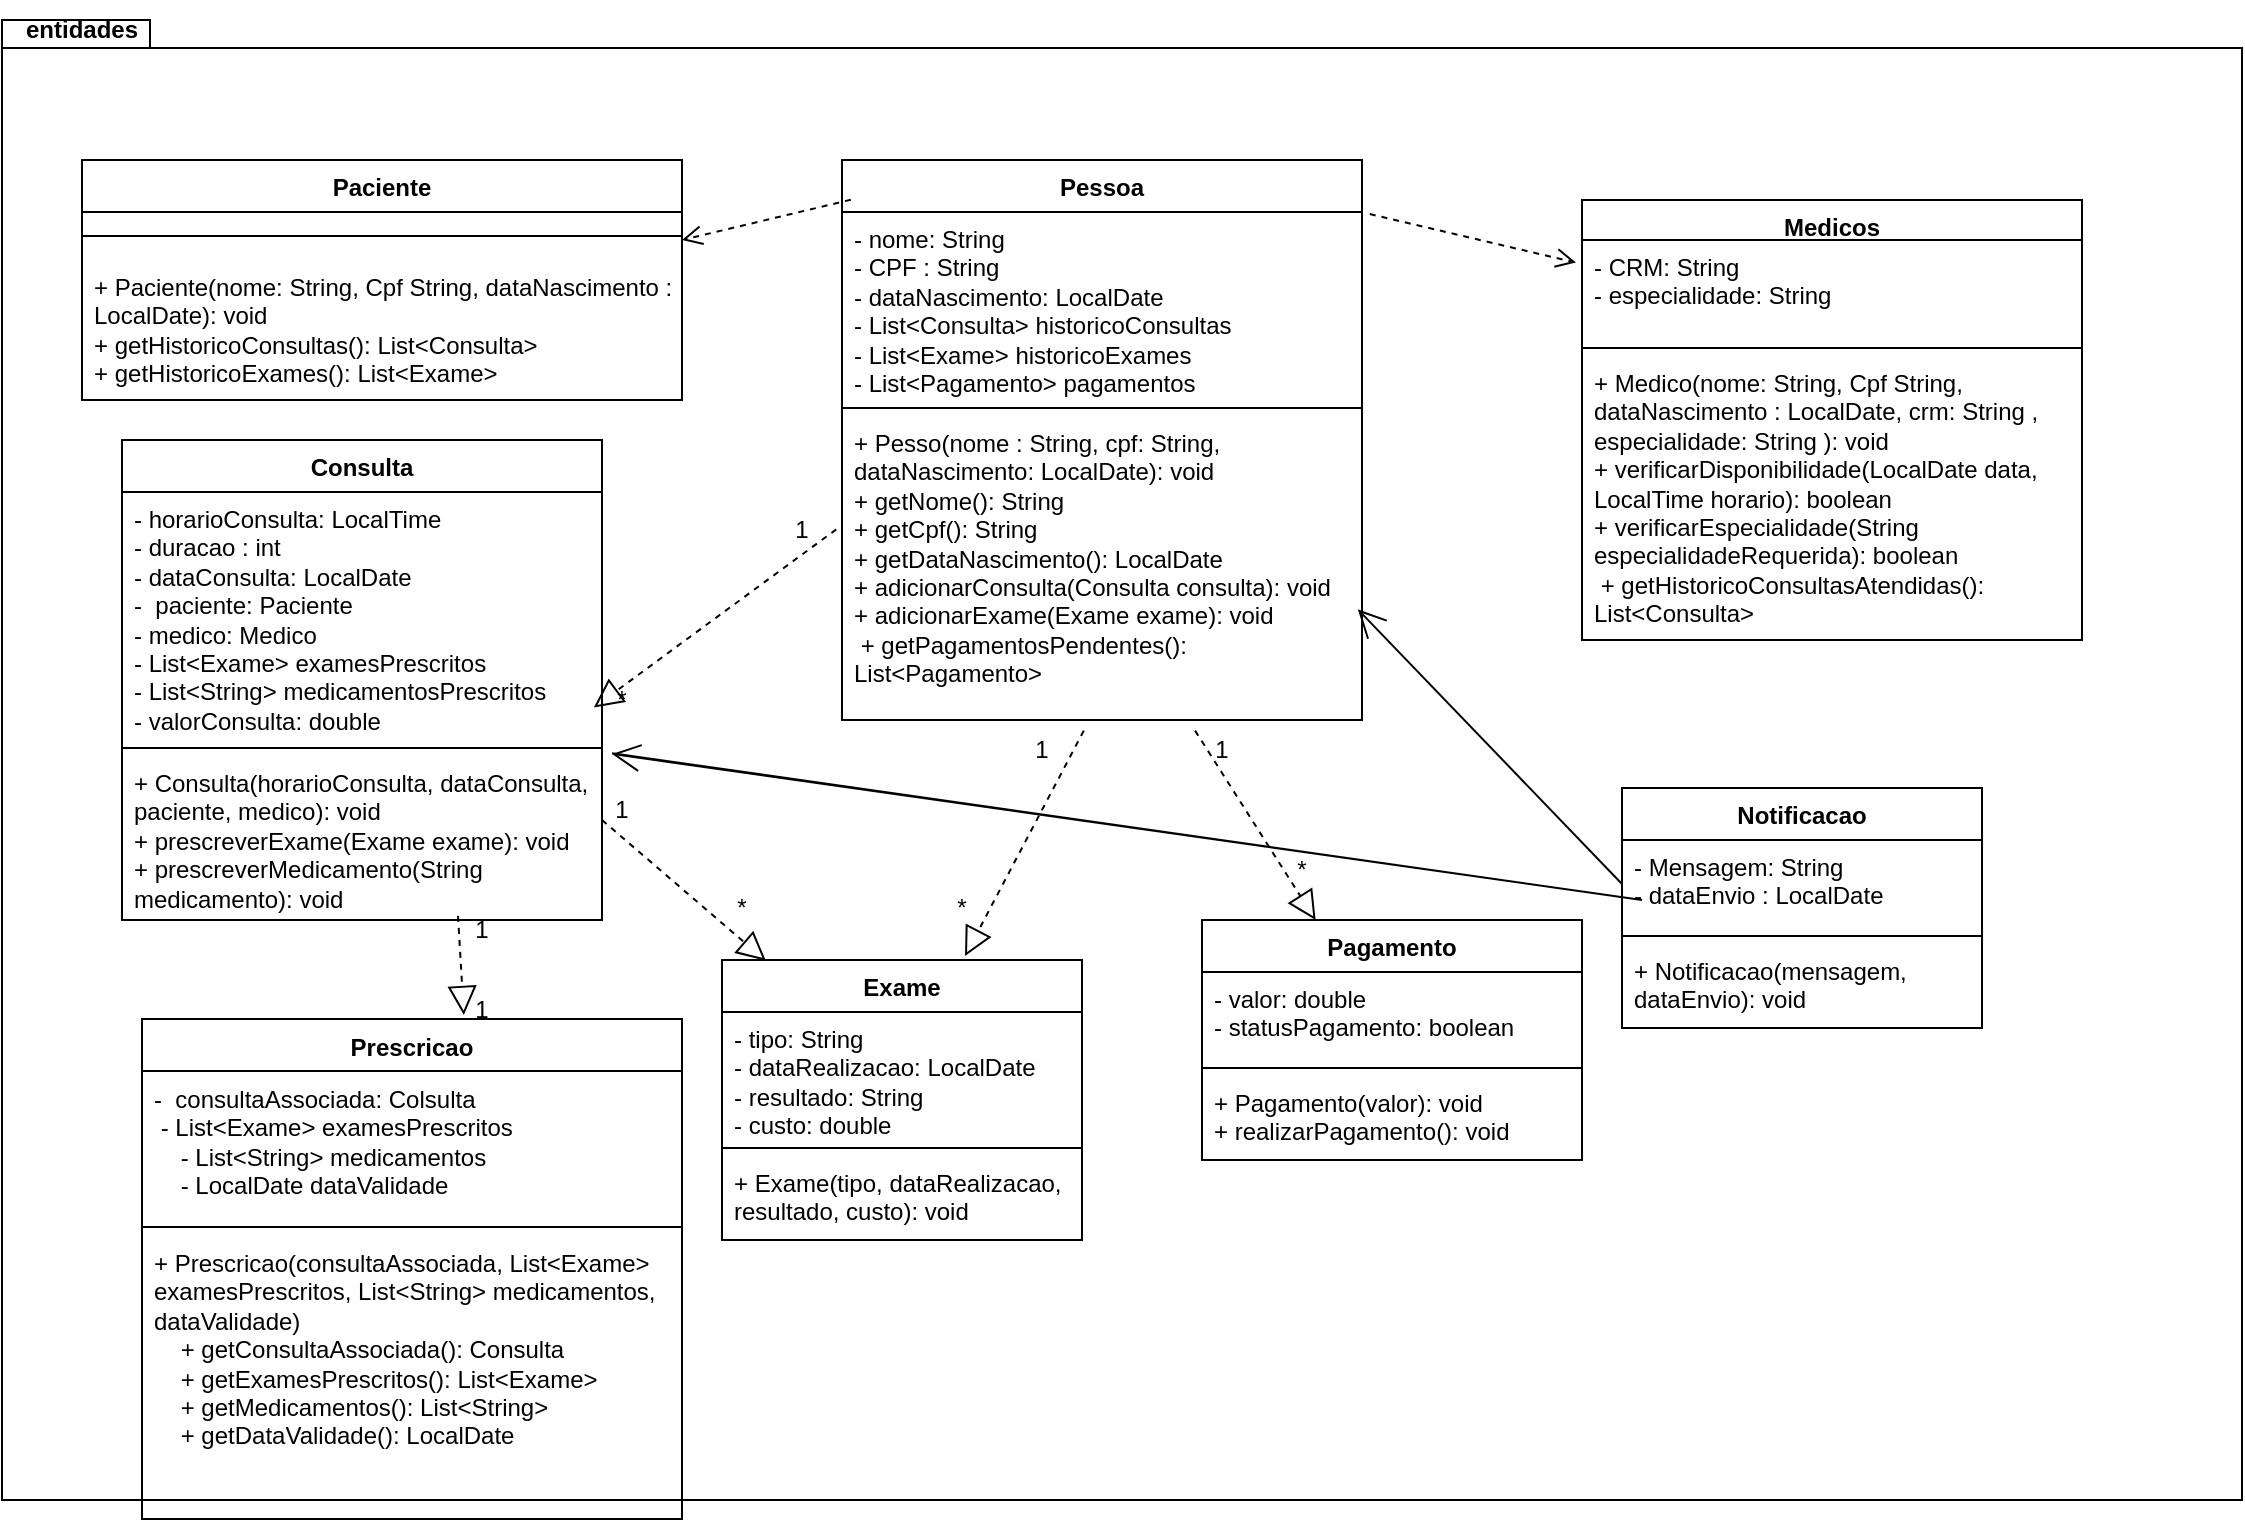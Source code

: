<mxfile version="26.0.10">
  <diagram name="Página-1" id="5I0bA7C_jx-wCwLGN1Kf">
    <mxGraphModel dx="1674" dy="1475" grid="1" gridSize="10" guides="1" tooltips="1" connect="1" arrows="1" fold="1" page="1" pageScale="1" pageWidth="827" pageHeight="1169" math="0" shadow="0">
      <root>
        <mxCell id="0" />
        <mxCell id="1" parent="0" />
        <mxCell id="F7ipalZtgVrwN4CxXCbs-35" value="" style="shape=folder;fontStyle=1;spacingTop=10;tabWidth=40;tabHeight=14;tabPosition=left;html=1;whiteSpace=wrap;" parent="1" vertex="1">
          <mxGeometry x="-250" y="-40" width="1120" height="740" as="geometry" />
        </mxCell>
        <mxCell id="F7ipalZtgVrwN4CxXCbs-1" value="Paciente" style="swimlane;fontStyle=1;align=center;verticalAlign=top;childLayout=stackLayout;horizontal=1;startSize=26;horizontalStack=0;resizeParent=1;resizeParentMax=0;resizeLast=0;collapsible=1;marginBottom=0;whiteSpace=wrap;html=1;" parent="1" vertex="1">
          <mxGeometry x="-210" y="30" width="300" height="120" as="geometry" />
        </mxCell>
        <mxCell id="F7ipalZtgVrwN4CxXCbs-3" value="" style="line;strokeWidth=1;fillColor=none;align=left;verticalAlign=middle;spacingTop=-1;spacingLeft=3;spacingRight=3;rotatable=0;labelPosition=right;points=[];portConstraint=eastwest;strokeColor=inherit;" parent="F7ipalZtgVrwN4CxXCbs-1" vertex="1">
          <mxGeometry y="26" width="300" height="24" as="geometry" />
        </mxCell>
        <mxCell id="F7ipalZtgVrwN4CxXCbs-4" value="+ Paciente(nome: String, Cpf String, dataNascimento : LocalDate): void&lt;div&gt;&lt;span style=&quot;background-color: transparent;&quot;&gt;+ getHistoricoConsultas(): List&amp;lt;Consulta&amp;gt;&lt;/span&gt;&lt;div&gt;+ getHistoricoExames(): List&amp;lt;Exame&amp;gt;&lt;/div&gt;&lt;div&gt;&lt;br&gt;&lt;/div&gt;&lt;/div&gt;" style="text;strokeColor=none;fillColor=none;align=left;verticalAlign=top;spacingLeft=4;spacingRight=4;overflow=hidden;rotatable=0;points=[[0,0.5],[1,0.5]];portConstraint=eastwest;whiteSpace=wrap;html=1;" parent="F7ipalZtgVrwN4CxXCbs-1" vertex="1">
          <mxGeometry y="50" width="300" height="70" as="geometry" />
        </mxCell>
        <mxCell id="F7ipalZtgVrwN4CxXCbs-5" value="Medicos" style="swimlane;fontStyle=1;align=center;verticalAlign=top;childLayout=stackLayout;horizontal=1;startSize=20;horizontalStack=0;resizeParent=1;resizeParentMax=0;resizeLast=0;collapsible=1;marginBottom=0;whiteSpace=wrap;html=1;" parent="1" vertex="1">
          <mxGeometry x="540" y="50" width="250" height="220" as="geometry" />
        </mxCell>
        <mxCell id="F7ipalZtgVrwN4CxXCbs-6" value="- CRM: String&lt;div&gt;- especialidade: String&lt;/div&gt;&lt;div&gt;&lt;br&gt;&lt;/div&gt;" style="text;strokeColor=none;fillColor=none;align=left;verticalAlign=top;spacingLeft=4;spacingRight=4;overflow=hidden;rotatable=0;points=[[0,0.5],[1,0.5]];portConstraint=eastwest;whiteSpace=wrap;html=1;" parent="F7ipalZtgVrwN4CxXCbs-5" vertex="1">
          <mxGeometry y="20" width="250" height="50" as="geometry" />
        </mxCell>
        <mxCell id="F7ipalZtgVrwN4CxXCbs-7" value="" style="line;strokeWidth=1;fillColor=none;align=left;verticalAlign=middle;spacingTop=-1;spacingLeft=3;spacingRight=3;rotatable=0;labelPosition=right;points=[];portConstraint=eastwest;strokeColor=inherit;" parent="F7ipalZtgVrwN4CxXCbs-5" vertex="1">
          <mxGeometry y="70" width="250" height="8" as="geometry" />
        </mxCell>
        <mxCell id="F7ipalZtgVrwN4CxXCbs-8" value="+ Medico(nome: String, Cpf String, dataNascimento : LocalDate, crm: String , especialidade: String ): void&lt;div&gt;+ verificarDisponibilidade(LocalDate data, LocalTime horario): boolean&lt;/div&gt;&lt;div&gt;&lt;div&gt;+ verificarEspecialidade(String especialidadeRequerida): boolean&lt;/div&gt;&lt;div&gt;&amp;nbsp;+ getHistoricoConsultasAtendidas(): List&amp;lt;Consulta&amp;gt;&lt;/div&gt;&lt;/div&gt;" style="text;strokeColor=none;fillColor=none;align=left;verticalAlign=top;spacingLeft=4;spacingRight=4;overflow=hidden;rotatable=0;points=[[0,0.5],[1,0.5]];portConstraint=eastwest;whiteSpace=wrap;html=1;" parent="F7ipalZtgVrwN4CxXCbs-5" vertex="1">
          <mxGeometry y="78" width="250" height="142" as="geometry" />
        </mxCell>
        <mxCell id="F7ipalZtgVrwN4CxXCbs-9" value="Pessoa" style="swimlane;fontStyle=1;align=center;verticalAlign=top;childLayout=stackLayout;horizontal=1;startSize=26;horizontalStack=0;resizeParent=1;resizeParentMax=0;resizeLast=0;collapsible=1;marginBottom=0;whiteSpace=wrap;html=1;" parent="1" vertex="1">
          <mxGeometry x="170" y="30" width="260" height="280" as="geometry" />
        </mxCell>
        <mxCell id="F7ipalZtgVrwN4CxXCbs-10" value="- nome: String&lt;div&gt;- CPF : String&lt;/div&gt;&lt;div&gt;- dataNascimento: LocalDate&lt;/div&gt;&lt;div&gt;&lt;div&gt;- List&amp;lt;Consulta&amp;gt; historicoConsultas&lt;/div&gt;&lt;div&gt;- List&amp;lt;Exame&amp;gt; historicoExames&lt;/div&gt;&lt;div&gt;- List&amp;lt;Pagamento&amp;gt; pagamentos&lt;/div&gt;&lt;/div&gt;" style="text;strokeColor=none;fillColor=none;align=left;verticalAlign=top;spacingLeft=4;spacingRight=4;overflow=hidden;rotatable=0;points=[[0,0.5],[1,0.5]];portConstraint=eastwest;whiteSpace=wrap;html=1;" parent="F7ipalZtgVrwN4CxXCbs-9" vertex="1">
          <mxGeometry y="26" width="260" height="94" as="geometry" />
        </mxCell>
        <mxCell id="F7ipalZtgVrwN4CxXCbs-11" value="" style="line;strokeWidth=1;fillColor=none;align=left;verticalAlign=middle;spacingTop=-1;spacingLeft=3;spacingRight=3;rotatable=0;labelPosition=right;points=[];portConstraint=eastwest;strokeColor=inherit;" parent="F7ipalZtgVrwN4CxXCbs-9" vertex="1">
          <mxGeometry y="120" width="260" height="8" as="geometry" />
        </mxCell>
        <mxCell id="F7ipalZtgVrwN4CxXCbs-12" value="+ Pesso(nome : String, cpf: String, dataNascimento: LocalDate): void&lt;div&gt;&lt;div&gt;+ getNome(): String&lt;/div&gt;&lt;div&gt;+ getCpf(): String&lt;/div&gt;&lt;div&gt;+ getDataNascimento(): LocalDate&lt;/div&gt;&lt;/div&gt;&lt;div&gt;&lt;div&gt;+ adicionarConsulta(Consulta consulta): void&lt;/div&gt;&lt;div&gt;+ adicionarExame(Exame exame): void&lt;/div&gt;&lt;div&gt;&amp;nbsp;+ getPagamentosPendentes(): List&amp;lt;Pagamento&amp;gt;&lt;/div&gt;&lt;/div&gt;" style="text;strokeColor=none;fillColor=none;align=left;verticalAlign=top;spacingLeft=4;spacingRight=4;overflow=hidden;rotatable=0;points=[[0,0.5],[1,0.5]];portConstraint=eastwest;whiteSpace=wrap;html=1;" parent="F7ipalZtgVrwN4CxXCbs-9" vertex="1">
          <mxGeometry y="128" width="260" height="152" as="geometry" />
        </mxCell>
        <mxCell id="F7ipalZtgVrwN4CxXCbs-14" value="Consulta" style="swimlane;fontStyle=1;align=center;verticalAlign=top;childLayout=stackLayout;horizontal=1;startSize=26;horizontalStack=0;resizeParent=1;resizeParentMax=0;resizeLast=0;collapsible=1;marginBottom=0;whiteSpace=wrap;html=1;" parent="1" vertex="1">
          <mxGeometry x="-190" y="170" width="240" height="240" as="geometry" />
        </mxCell>
        <mxCell id="F7ipalZtgVrwN4CxXCbs-15" value="- horarioConsulta: LocalTime&lt;div&gt;- duracao : int&lt;br&gt;&lt;div&gt;- dataConsulta: LocalDate&amp;nbsp;&lt;/div&gt;&lt;div&gt;-&amp;nbsp; paciente:&amp;nbsp;&lt;span style=&quot;background-color: transparent; color: light-dark(rgb(0, 0, 0), rgb(255, 255, 255));&quot;&gt;Paciente&lt;/span&gt;&lt;/div&gt;&lt;div&gt;- medico: Medico&lt;br&gt;&lt;div&gt;-&lt;span style=&quot;background-color: transparent;&quot;&gt;&amp;nbsp;List&amp;lt;Exame&amp;gt; examesPrescritos&lt;/span&gt;&lt;/div&gt;&lt;div&gt;- List&amp;lt;String&amp;gt; medicamentosPrescritos&lt;/div&gt;&lt;/div&gt;&lt;div&gt;- valorConsulta: double&lt;/div&gt;&lt;/div&gt;" style="text;strokeColor=none;fillColor=none;align=left;verticalAlign=top;spacingLeft=4;spacingRight=4;overflow=hidden;rotatable=0;points=[[0,0.5],[1,0.5]];portConstraint=eastwest;whiteSpace=wrap;html=1;" parent="F7ipalZtgVrwN4CxXCbs-14" vertex="1">
          <mxGeometry y="26" width="240" height="124" as="geometry" />
        </mxCell>
        <mxCell id="F7ipalZtgVrwN4CxXCbs-16" value="" style="line;strokeWidth=1;fillColor=none;align=left;verticalAlign=middle;spacingTop=-1;spacingLeft=3;spacingRight=3;rotatable=0;labelPosition=right;points=[];portConstraint=eastwest;strokeColor=inherit;" parent="F7ipalZtgVrwN4CxXCbs-14" vertex="1">
          <mxGeometry y="150" width="240" height="8" as="geometry" />
        </mxCell>
        <mxCell id="F7ipalZtgVrwN4CxXCbs-17" value="+ Consulta(horarioConsulta, dataConsulta, paciente, medico): void&lt;div&gt;&lt;div&gt;+ prescreverExame(Exame exame): void&lt;/div&gt;&lt;div&gt;+ prescreverMedicamento(String medicamento): void&lt;/div&gt;&lt;/div&gt;" style="text;strokeColor=none;fillColor=none;align=left;verticalAlign=top;spacingLeft=4;spacingRight=4;overflow=hidden;rotatable=0;points=[[0,0.5],[1,0.5]];portConstraint=eastwest;whiteSpace=wrap;html=1;" parent="F7ipalZtgVrwN4CxXCbs-14" vertex="1">
          <mxGeometry y="158" width="240" height="82" as="geometry" />
        </mxCell>
        <mxCell id="F7ipalZtgVrwN4CxXCbs-19" value="Exame" style="swimlane;fontStyle=1;align=center;verticalAlign=top;childLayout=stackLayout;horizontal=1;startSize=26;horizontalStack=0;resizeParent=1;resizeParentMax=0;resizeLast=0;collapsible=1;marginBottom=0;whiteSpace=wrap;html=1;" parent="1" vertex="1">
          <mxGeometry x="110" y="430" width="180" height="140" as="geometry" />
        </mxCell>
        <mxCell id="F7ipalZtgVrwN4CxXCbs-20" value="- tipo: String&lt;div&gt;- dataRealizacao: LocalDate&lt;/div&gt;&lt;div&gt;- resultado: String&lt;/div&gt;&lt;div&gt;- custo: double&lt;/div&gt;" style="text;strokeColor=none;fillColor=none;align=left;verticalAlign=top;spacingLeft=4;spacingRight=4;overflow=hidden;rotatable=0;points=[[0,0.5],[1,0.5]];portConstraint=eastwest;whiteSpace=wrap;html=1;" parent="F7ipalZtgVrwN4CxXCbs-19" vertex="1">
          <mxGeometry y="26" width="180" height="64" as="geometry" />
        </mxCell>
        <mxCell id="F7ipalZtgVrwN4CxXCbs-21" value="" style="line;strokeWidth=1;fillColor=none;align=left;verticalAlign=middle;spacingTop=-1;spacingLeft=3;spacingRight=3;rotatable=0;labelPosition=right;points=[];portConstraint=eastwest;strokeColor=inherit;" parent="F7ipalZtgVrwN4CxXCbs-19" vertex="1">
          <mxGeometry y="90" width="180" height="8" as="geometry" />
        </mxCell>
        <mxCell id="F7ipalZtgVrwN4CxXCbs-22" value="+ Exame(tipo, dataRealizacao, resultado, custo): void&lt;div&gt;&lt;br&gt;&lt;/div&gt;" style="text;strokeColor=none;fillColor=none;align=left;verticalAlign=top;spacingLeft=4;spacingRight=4;overflow=hidden;rotatable=0;points=[[0,0.5],[1,0.5]];portConstraint=eastwest;whiteSpace=wrap;html=1;" parent="F7ipalZtgVrwN4CxXCbs-19" vertex="1">
          <mxGeometry y="98" width="180" height="42" as="geometry" />
        </mxCell>
        <mxCell id="F7ipalZtgVrwN4CxXCbs-23" value="Pagamento" style="swimlane;fontStyle=1;align=center;verticalAlign=top;childLayout=stackLayout;horizontal=1;startSize=26;horizontalStack=0;resizeParent=1;resizeParentMax=0;resizeLast=0;collapsible=1;marginBottom=0;whiteSpace=wrap;html=1;" parent="1" vertex="1">
          <mxGeometry x="350" y="410" width="190" height="120" as="geometry" />
        </mxCell>
        <mxCell id="F7ipalZtgVrwN4CxXCbs-24" value="- valor: double&lt;div&gt;- statusPagamento: boolean&lt;/div&gt;&lt;div&gt;&lt;br&gt;&lt;/div&gt;&lt;div&gt;&lt;br&gt;&lt;/div&gt;" style="text;strokeColor=none;fillColor=none;align=left;verticalAlign=top;spacingLeft=4;spacingRight=4;overflow=hidden;rotatable=0;points=[[0,0.5],[1,0.5]];portConstraint=eastwest;whiteSpace=wrap;html=1;" parent="F7ipalZtgVrwN4CxXCbs-23" vertex="1">
          <mxGeometry y="26" width="190" height="44" as="geometry" />
        </mxCell>
        <mxCell id="F7ipalZtgVrwN4CxXCbs-25" value="" style="line;strokeWidth=1;fillColor=none;align=left;verticalAlign=middle;spacingTop=-1;spacingLeft=3;spacingRight=3;rotatable=0;labelPosition=right;points=[];portConstraint=eastwest;strokeColor=inherit;" parent="F7ipalZtgVrwN4CxXCbs-23" vertex="1">
          <mxGeometry y="70" width="190" height="8" as="geometry" />
        </mxCell>
        <mxCell id="F7ipalZtgVrwN4CxXCbs-26" value="+ Pagamento(valor): void&lt;div&gt;+ realizarPagamento(): void&lt;/div&gt;" style="text;strokeColor=none;fillColor=none;align=left;verticalAlign=top;spacingLeft=4;spacingRight=4;overflow=hidden;rotatable=0;points=[[0,0.5],[1,0.5]];portConstraint=eastwest;whiteSpace=wrap;html=1;" parent="F7ipalZtgVrwN4CxXCbs-23" vertex="1">
          <mxGeometry y="78" width="190" height="42" as="geometry" />
        </mxCell>
        <mxCell id="F7ipalZtgVrwN4CxXCbs-27" value="Notificacao" style="swimlane;fontStyle=1;align=center;verticalAlign=top;childLayout=stackLayout;horizontal=1;startSize=26;horizontalStack=0;resizeParent=1;resizeParentMax=0;resizeLast=0;collapsible=1;marginBottom=0;whiteSpace=wrap;html=1;" parent="1" vertex="1">
          <mxGeometry x="560" y="344" width="180" height="120" as="geometry" />
        </mxCell>
        <mxCell id="F7ipalZtgVrwN4CxXCbs-28" value="- Mensagem: String&lt;div&gt;- dataEnvio : LocalDate&lt;/div&gt;" style="text;strokeColor=none;fillColor=none;align=left;verticalAlign=top;spacingLeft=4;spacingRight=4;overflow=hidden;rotatable=0;points=[[0,0.5],[1,0.5]];portConstraint=eastwest;whiteSpace=wrap;html=1;" parent="F7ipalZtgVrwN4CxXCbs-27" vertex="1">
          <mxGeometry y="26" width="180" height="44" as="geometry" />
        </mxCell>
        <mxCell id="F7ipalZtgVrwN4CxXCbs-29" value="" style="line;strokeWidth=1;fillColor=none;align=left;verticalAlign=middle;spacingTop=-1;spacingLeft=3;spacingRight=3;rotatable=0;labelPosition=right;points=[];portConstraint=eastwest;strokeColor=inherit;" parent="F7ipalZtgVrwN4CxXCbs-27" vertex="1">
          <mxGeometry y="70" width="180" height="8" as="geometry" />
        </mxCell>
        <mxCell id="F7ipalZtgVrwN4CxXCbs-30" value="+ Notificacao(mensagem, dataEnvio): void" style="text;strokeColor=none;fillColor=none;align=left;verticalAlign=top;spacingLeft=4;spacingRight=4;overflow=hidden;rotatable=0;points=[[0,0.5],[1,0.5]];portConstraint=eastwest;whiteSpace=wrap;html=1;" parent="F7ipalZtgVrwN4CxXCbs-27" vertex="1">
          <mxGeometry y="78" width="180" height="42" as="geometry" />
        </mxCell>
        <mxCell id="F7ipalZtgVrwN4CxXCbs-31" value="Prescricao" style="swimlane;fontStyle=1;align=center;verticalAlign=top;childLayout=stackLayout;horizontal=1;startSize=26;horizontalStack=0;resizeParent=1;resizeParentMax=0;resizeLast=0;collapsible=1;marginBottom=0;whiteSpace=wrap;html=1;" parent="1" vertex="1">
          <mxGeometry x="-180" y="459.5" width="270" height="250" as="geometry" />
        </mxCell>
        <mxCell id="F7ipalZtgVrwN4CxXCbs-32" value="-&amp;nbsp; consultaAssociada: Colsulta&lt;div&gt;&lt;div&gt;&amp;nbsp;- List&amp;lt;Exame&amp;gt; examesPrescritos&lt;/div&gt;&lt;div&gt;&amp;nbsp; &amp;nbsp; - List&amp;lt;String&amp;gt; medicamentos&lt;/div&gt;&lt;div&gt;&amp;nbsp; &amp;nbsp; - LocalDate dataValidade&lt;/div&gt;&lt;/div&gt;" style="text;strokeColor=none;fillColor=none;align=left;verticalAlign=top;spacingLeft=4;spacingRight=4;overflow=hidden;rotatable=0;points=[[0,0.5],[1,0.5]];portConstraint=eastwest;whiteSpace=wrap;html=1;" parent="F7ipalZtgVrwN4CxXCbs-31" vertex="1">
          <mxGeometry y="26" width="270" height="74" as="geometry" />
        </mxCell>
        <mxCell id="F7ipalZtgVrwN4CxXCbs-33" value="" style="line;strokeWidth=1;fillColor=none;align=left;verticalAlign=middle;spacingTop=-1;spacingLeft=3;spacingRight=3;rotatable=0;labelPosition=right;points=[];portConstraint=eastwest;strokeColor=inherit;" parent="F7ipalZtgVrwN4CxXCbs-31" vertex="1">
          <mxGeometry y="100" width="270" height="8" as="geometry" />
        </mxCell>
        <mxCell id="F7ipalZtgVrwN4CxXCbs-34" value="&lt;div&gt;+ Prescricao(consultaAssociada, List&amp;lt;Exame&amp;gt; examesPrescritos, List&amp;lt;String&amp;gt; medicamentos,&amp;nbsp; dataValidade)&lt;/div&gt;&lt;div&gt;&amp;nbsp; &amp;nbsp; + getConsultaAssociada(): Consulta&lt;/div&gt;&lt;div&gt;&amp;nbsp; &amp;nbsp; + getExamesPrescritos(): List&amp;lt;Exame&amp;gt;&lt;/div&gt;&lt;div&gt;&amp;nbsp; &amp;nbsp; + getMedicamentos(): List&amp;lt;String&amp;gt;&lt;/div&gt;&lt;div&gt;&amp;nbsp; &amp;nbsp; + getDataValidade(): LocalDate&lt;/div&gt;" style="text;strokeColor=none;fillColor=none;align=left;verticalAlign=top;spacingLeft=4;spacingRight=4;overflow=hidden;rotatable=0;points=[[0,0.5],[1,0.5]];portConstraint=eastwest;whiteSpace=wrap;html=1;" parent="F7ipalZtgVrwN4CxXCbs-31" vertex="1">
          <mxGeometry y="108" width="270" height="142" as="geometry" />
        </mxCell>
        <mxCell id="F7ipalZtgVrwN4CxXCbs-37" value="&lt;span style=&quot;font-weight: 700;&quot;&gt;entidades&lt;/span&gt;" style="text;html=1;align=center;verticalAlign=middle;whiteSpace=wrap;rounded=0;" parent="1" vertex="1">
          <mxGeometry x="-240" y="-50" width="60" height="30" as="geometry" />
        </mxCell>
        <mxCell id="F7ipalZtgVrwN4CxXCbs-38" value="" style="html=1;verticalAlign=bottom;endArrow=open;dashed=1;endSize=8;curved=0;rounded=0;exitX=0.017;exitY=0.071;exitDx=0;exitDy=0;exitPerimeter=0;" parent="1" source="F7ipalZtgVrwN4CxXCbs-9" edge="1">
          <mxGeometry relative="1" as="geometry">
            <mxPoint x="170" y="70" as="sourcePoint" />
            <mxPoint x="90" y="70" as="targetPoint" />
          </mxGeometry>
        </mxCell>
        <mxCell id="F7ipalZtgVrwN4CxXCbs-39" value="" style="html=1;verticalAlign=bottom;endArrow=open;dashed=1;endSize=8;curved=0;rounded=0;entryX=-0.012;entryY=0.226;entryDx=0;entryDy=0;entryPerimeter=0;exitX=1.015;exitY=0.011;exitDx=0;exitDy=0;exitPerimeter=0;" parent="1" source="F7ipalZtgVrwN4CxXCbs-10" target="F7ipalZtgVrwN4CxXCbs-6" edge="1">
          <mxGeometry relative="1" as="geometry">
            <mxPoint x="370" y="280" as="sourcePoint" />
            <mxPoint x="290" y="280" as="targetPoint" />
          </mxGeometry>
        </mxCell>
        <mxCell id="F7ipalZtgVrwN4CxXCbs-41" value="" style="endArrow=block;dashed=1;endFill=0;endSize=12;html=1;rounded=0;entryX=0.983;entryY=0.869;entryDx=0;entryDy=0;entryPerimeter=0;exitX=-0.011;exitY=0.373;exitDx=0;exitDy=0;exitPerimeter=0;" parent="1" source="F7ipalZtgVrwN4CxXCbs-12" target="F7ipalZtgVrwN4CxXCbs-15" edge="1">
          <mxGeometry width="160" relative="1" as="geometry">
            <mxPoint x="250" y="280" as="sourcePoint" />
            <mxPoint x="410" y="280" as="targetPoint" />
            <Array as="points" />
          </mxGeometry>
        </mxCell>
        <mxCell id="F7ipalZtgVrwN4CxXCbs-42" value="1" style="text;html=1;align=center;verticalAlign=middle;whiteSpace=wrap;rounded=0;" parent="1" vertex="1">
          <mxGeometry x="120" y="200" width="60" height="30" as="geometry" />
        </mxCell>
        <mxCell id="F7ipalZtgVrwN4CxXCbs-43" value="*" style="text;html=1;align=center;verticalAlign=middle;whiteSpace=wrap;rounded=0;" parent="1" vertex="1">
          <mxGeometry x="30" y="290" width="60" height="20" as="geometry" />
        </mxCell>
        <mxCell id="F7ipalZtgVrwN4CxXCbs-44" value="" style="endArrow=block;dashed=1;endFill=0;endSize=12;html=1;rounded=0;entryX=0.675;entryY=-0.014;entryDx=0;entryDy=0;entryPerimeter=0;exitX=0.465;exitY=1.035;exitDx=0;exitDy=0;exitPerimeter=0;" parent="1" source="F7ipalZtgVrwN4CxXCbs-12" target="F7ipalZtgVrwN4CxXCbs-19" edge="1">
          <mxGeometry width="160" relative="1" as="geometry">
            <mxPoint x="250" y="280" as="sourcePoint" />
            <mxPoint x="400" y="280" as="targetPoint" />
            <Array as="points" />
          </mxGeometry>
        </mxCell>
        <mxCell id="F7ipalZtgVrwN4CxXCbs-46" value="1" style="text;html=1;align=center;verticalAlign=middle;whiteSpace=wrap;rounded=0;" parent="1" vertex="1">
          <mxGeometry x="240" y="310" width="60" height="30" as="geometry" />
        </mxCell>
        <mxCell id="F7ipalZtgVrwN4CxXCbs-47" value="*" style="text;html=1;align=center;verticalAlign=middle;whiteSpace=wrap;rounded=0;" parent="1" vertex="1">
          <mxGeometry x="200" y="389" width="60" height="30" as="geometry" />
        </mxCell>
        <mxCell id="F7ipalZtgVrwN4CxXCbs-48" value="" style="endArrow=block;dashed=1;endFill=0;endSize=12;html=1;rounded=0;exitX=0.679;exitY=1.035;exitDx=0;exitDy=0;exitPerimeter=0;" parent="1" source="F7ipalZtgVrwN4CxXCbs-12" target="F7ipalZtgVrwN4CxXCbs-23" edge="1">
          <mxGeometry width="160" relative="1" as="geometry">
            <mxPoint x="334" y="340" as="sourcePoint" />
            <mxPoint x="494" y="340" as="targetPoint" />
          </mxGeometry>
        </mxCell>
        <mxCell id="F7ipalZtgVrwN4CxXCbs-50" value="1" style="text;html=1;align=center;verticalAlign=middle;whiteSpace=wrap;rounded=0;" parent="1" vertex="1">
          <mxGeometry x="330" y="310" width="60" height="30" as="geometry" />
        </mxCell>
        <mxCell id="F7ipalZtgVrwN4CxXCbs-51" value="*" style="text;html=1;align=center;verticalAlign=middle;whiteSpace=wrap;rounded=0;" parent="1" vertex="1">
          <mxGeometry x="370" y="370" width="60" height="30" as="geometry" />
        </mxCell>
        <mxCell id="F7ipalZtgVrwN4CxXCbs-52" value="" style="endArrow=block;dashed=1;endFill=0;endSize=12;html=1;rounded=0;entryX=0.122;entryY=0.003;entryDx=0;entryDy=0;entryPerimeter=0;" parent="1" target="F7ipalZtgVrwN4CxXCbs-19" edge="1">
          <mxGeometry width="160" relative="1" as="geometry">
            <mxPoint x="50" y="360" as="sourcePoint" />
            <mxPoint x="210" y="360" as="targetPoint" />
          </mxGeometry>
        </mxCell>
        <mxCell id="F7ipalZtgVrwN4CxXCbs-53" value="1" style="text;html=1;align=center;verticalAlign=middle;whiteSpace=wrap;rounded=0;" parent="1" vertex="1">
          <mxGeometry x="30" y="340" width="60" height="30" as="geometry" />
        </mxCell>
        <mxCell id="F7ipalZtgVrwN4CxXCbs-54" value="*" style="text;html=1;align=center;verticalAlign=middle;whiteSpace=wrap;rounded=0;" parent="1" vertex="1">
          <mxGeometry x="90" y="389" width="60" height="30" as="geometry" />
        </mxCell>
        <mxCell id="F7ipalZtgVrwN4CxXCbs-56" value="" style="endArrow=block;dashed=1;endFill=0;endSize=12;html=1;rounded=0;entryX=0.596;entryY=-0.008;entryDx=0;entryDy=0;entryPerimeter=0;exitX=0.7;exitY=0.975;exitDx=0;exitDy=0;exitPerimeter=0;" parent="1" source="F7ipalZtgVrwN4CxXCbs-17" target="F7ipalZtgVrwN4CxXCbs-31" edge="1">
          <mxGeometry width="160" relative="1" as="geometry">
            <mxPoint x="50" y="344" as="sourcePoint" />
            <mxPoint x="210" y="344" as="targetPoint" />
            <Array as="points" />
          </mxGeometry>
        </mxCell>
        <mxCell id="F7ipalZtgVrwN4CxXCbs-58" value="1" style="text;html=1;align=center;verticalAlign=middle;whiteSpace=wrap;rounded=0;" parent="1" vertex="1">
          <mxGeometry x="-40" y="400" width="60" height="30" as="geometry" />
        </mxCell>
        <mxCell id="F7ipalZtgVrwN4CxXCbs-60" value="1" style="text;html=1;align=center;verticalAlign=middle;whiteSpace=wrap;rounded=0;" parent="1" vertex="1">
          <mxGeometry x="-40" y="440" width="60" height="30" as="geometry" />
        </mxCell>
        <mxCell id="SPzFXQYLhUO0ee0zL4o8-7" value="" style="endArrow=open;endFill=1;endSize=12;html=1;rounded=0;exitX=1.021;exitY=-0.017;exitDx=0;exitDy=0;exitPerimeter=0;" parent="1" source="F7ipalZtgVrwN4CxXCbs-17" edge="1">
          <mxGeometry width="160" relative="1" as="geometry">
            <mxPoint x="250" y="320" as="sourcePoint" />
            <mxPoint x="55" y="327" as="targetPoint" />
            <Array as="points">
              <mxPoint x="570" y="400" />
            </Array>
          </mxGeometry>
        </mxCell>
        <mxCell id="SPzFXQYLhUO0ee0zL4o8-8" value="" style="endArrow=open;endFill=1;endSize=12;html=1;rounded=0;exitX=0;exitY=0.5;exitDx=0;exitDy=0;entryX=0.992;entryY=0.636;entryDx=0;entryDy=0;entryPerimeter=0;" parent="1" source="F7ipalZtgVrwN4CxXCbs-28" target="F7ipalZtgVrwN4CxXCbs-12" edge="1">
          <mxGeometry width="160" relative="1" as="geometry">
            <mxPoint x="250" y="320" as="sourcePoint" />
            <mxPoint x="410" y="320" as="targetPoint" />
          </mxGeometry>
        </mxCell>
      </root>
    </mxGraphModel>
  </diagram>
</mxfile>
